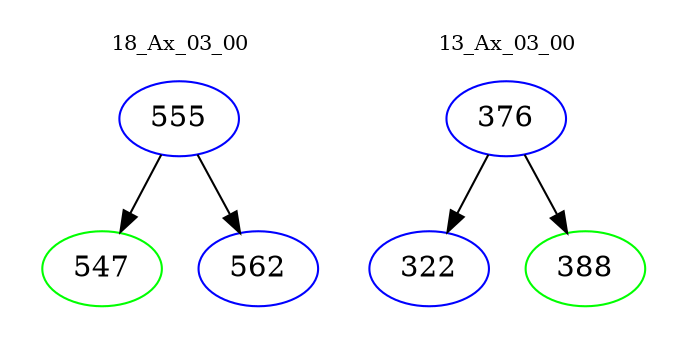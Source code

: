 digraph{
subgraph cluster_0 {
color = white
label = "18_Ax_03_00";
fontsize=10;
T0_555 [label="555", color="blue"]
T0_555 -> T0_547 [color="black"]
T0_547 [label="547", color="green"]
T0_555 -> T0_562 [color="black"]
T0_562 [label="562", color="blue"]
}
subgraph cluster_1 {
color = white
label = "13_Ax_03_00";
fontsize=10;
T1_376 [label="376", color="blue"]
T1_376 -> T1_322 [color="black"]
T1_322 [label="322", color="blue"]
T1_376 -> T1_388 [color="black"]
T1_388 [label="388", color="green"]
}
}
